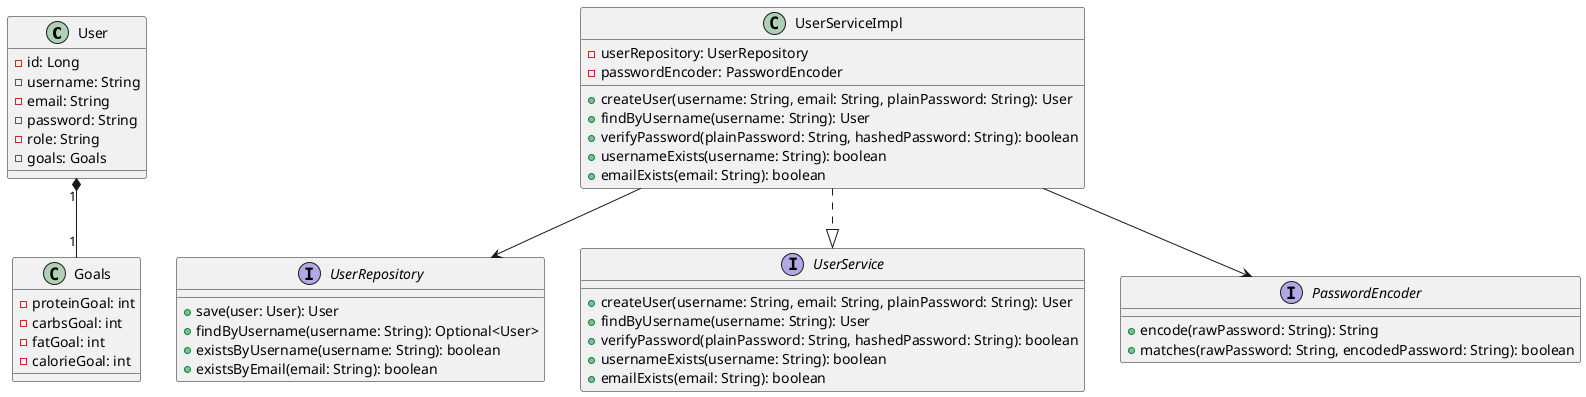 @startuml
' Entities
class User {
    - id: Long
    - username: String
    - email: String
    - password: String
    - role: String
    - goals: Goals
}

class Goals {
    - proteinGoal: int
    - carbsGoal: int
    - fatGoal: int
    - calorieGoal: int
}

' Repository
interface UserRepository {
    + save(user: User): User
    + findByUsername(username: String): Optional<User>
    + existsByUsername(username: String): boolean
    + existsByEmail(email: String): boolean
}

' Services
interface UserService {
    + createUser(username: String, email: String, plainPassword: String): User
    + findByUsername(username: String): User
    + verifyPassword(plainPassword: String, hashedPassword: String): boolean
    + usernameExists(username: String): boolean
    + emailExists(email: String): boolean
}

class UserServiceImpl {
    - userRepository: UserRepository
    - passwordEncoder: PasswordEncoder
    + createUser(username: String, email: String, plainPassword: String): User
    + findByUsername(username: String): User
    + verifyPassword(plainPassword: String, hashedPassword: String): boolean
    + usernameExists(username: String): boolean
    + emailExists(email: String): boolean
}

' Spring Security
interface PasswordEncoder {
    + encode(rawPassword: String): String
    + matches(rawPassword: String, encodedPassword: String): boolean
}

' Relationships
UserServiceImpl --> UserRepository
UserServiceImpl --> PasswordEncoder
UserServiceImpl ..|> UserService
User "1" *-- "1" Goals
@enduml
